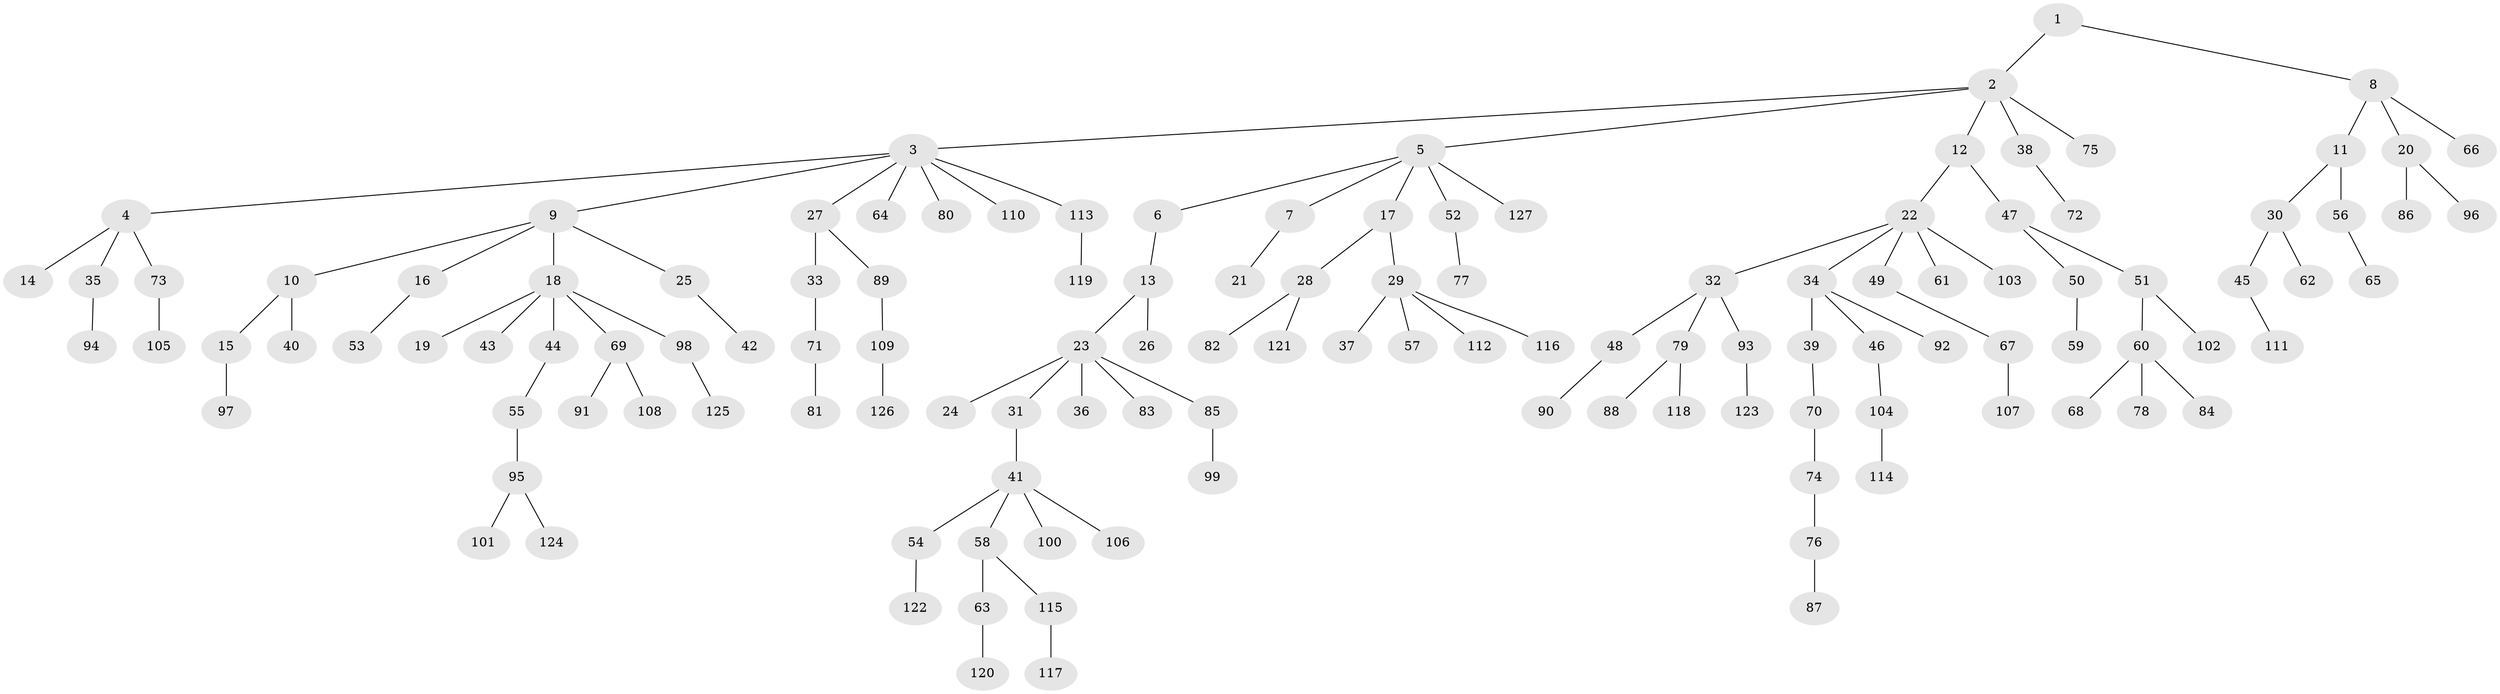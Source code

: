 // Generated by graph-tools (version 1.1) at 2025/26/03/09/25 03:26:29]
// undirected, 127 vertices, 126 edges
graph export_dot {
graph [start="1"]
  node [color=gray90,style=filled];
  1;
  2;
  3;
  4;
  5;
  6;
  7;
  8;
  9;
  10;
  11;
  12;
  13;
  14;
  15;
  16;
  17;
  18;
  19;
  20;
  21;
  22;
  23;
  24;
  25;
  26;
  27;
  28;
  29;
  30;
  31;
  32;
  33;
  34;
  35;
  36;
  37;
  38;
  39;
  40;
  41;
  42;
  43;
  44;
  45;
  46;
  47;
  48;
  49;
  50;
  51;
  52;
  53;
  54;
  55;
  56;
  57;
  58;
  59;
  60;
  61;
  62;
  63;
  64;
  65;
  66;
  67;
  68;
  69;
  70;
  71;
  72;
  73;
  74;
  75;
  76;
  77;
  78;
  79;
  80;
  81;
  82;
  83;
  84;
  85;
  86;
  87;
  88;
  89;
  90;
  91;
  92;
  93;
  94;
  95;
  96;
  97;
  98;
  99;
  100;
  101;
  102;
  103;
  104;
  105;
  106;
  107;
  108;
  109;
  110;
  111;
  112;
  113;
  114;
  115;
  116;
  117;
  118;
  119;
  120;
  121;
  122;
  123;
  124;
  125;
  126;
  127;
  1 -- 2;
  1 -- 8;
  2 -- 3;
  2 -- 5;
  2 -- 12;
  2 -- 38;
  2 -- 75;
  3 -- 4;
  3 -- 9;
  3 -- 27;
  3 -- 64;
  3 -- 80;
  3 -- 110;
  3 -- 113;
  4 -- 14;
  4 -- 35;
  4 -- 73;
  5 -- 6;
  5 -- 7;
  5 -- 17;
  5 -- 52;
  5 -- 127;
  6 -- 13;
  7 -- 21;
  8 -- 11;
  8 -- 20;
  8 -- 66;
  9 -- 10;
  9 -- 16;
  9 -- 18;
  9 -- 25;
  10 -- 15;
  10 -- 40;
  11 -- 30;
  11 -- 56;
  12 -- 22;
  12 -- 47;
  13 -- 23;
  13 -- 26;
  15 -- 97;
  16 -- 53;
  17 -- 28;
  17 -- 29;
  18 -- 19;
  18 -- 43;
  18 -- 44;
  18 -- 69;
  18 -- 98;
  20 -- 86;
  20 -- 96;
  22 -- 32;
  22 -- 34;
  22 -- 49;
  22 -- 61;
  22 -- 103;
  23 -- 24;
  23 -- 31;
  23 -- 36;
  23 -- 83;
  23 -- 85;
  25 -- 42;
  27 -- 33;
  27 -- 89;
  28 -- 82;
  28 -- 121;
  29 -- 37;
  29 -- 57;
  29 -- 112;
  29 -- 116;
  30 -- 45;
  30 -- 62;
  31 -- 41;
  32 -- 48;
  32 -- 79;
  32 -- 93;
  33 -- 71;
  34 -- 39;
  34 -- 46;
  34 -- 92;
  35 -- 94;
  38 -- 72;
  39 -- 70;
  41 -- 54;
  41 -- 58;
  41 -- 100;
  41 -- 106;
  44 -- 55;
  45 -- 111;
  46 -- 104;
  47 -- 50;
  47 -- 51;
  48 -- 90;
  49 -- 67;
  50 -- 59;
  51 -- 60;
  51 -- 102;
  52 -- 77;
  54 -- 122;
  55 -- 95;
  56 -- 65;
  58 -- 63;
  58 -- 115;
  60 -- 68;
  60 -- 78;
  60 -- 84;
  63 -- 120;
  67 -- 107;
  69 -- 91;
  69 -- 108;
  70 -- 74;
  71 -- 81;
  73 -- 105;
  74 -- 76;
  76 -- 87;
  79 -- 88;
  79 -- 118;
  85 -- 99;
  89 -- 109;
  93 -- 123;
  95 -- 101;
  95 -- 124;
  98 -- 125;
  104 -- 114;
  109 -- 126;
  113 -- 119;
  115 -- 117;
}
